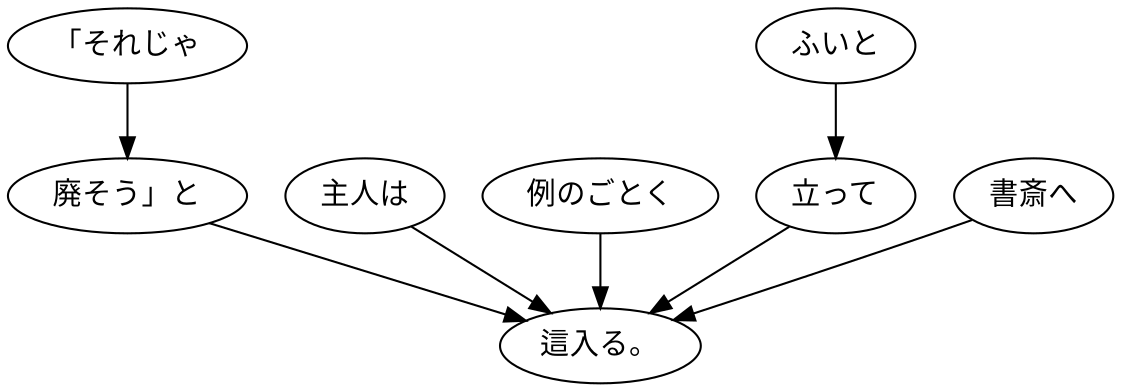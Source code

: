 digraph graph2959 {
	node0 [label="「それじゃ"];
	node1 [label="廃そう」と"];
	node2 [label="主人は"];
	node3 [label="例のごとく"];
	node4 [label="ふいと"];
	node5 [label="立って"];
	node6 [label="書斎へ"];
	node7 [label="這入る。"];
	node0 -> node1;
	node1 -> node7;
	node2 -> node7;
	node3 -> node7;
	node4 -> node5;
	node5 -> node7;
	node6 -> node7;
}
